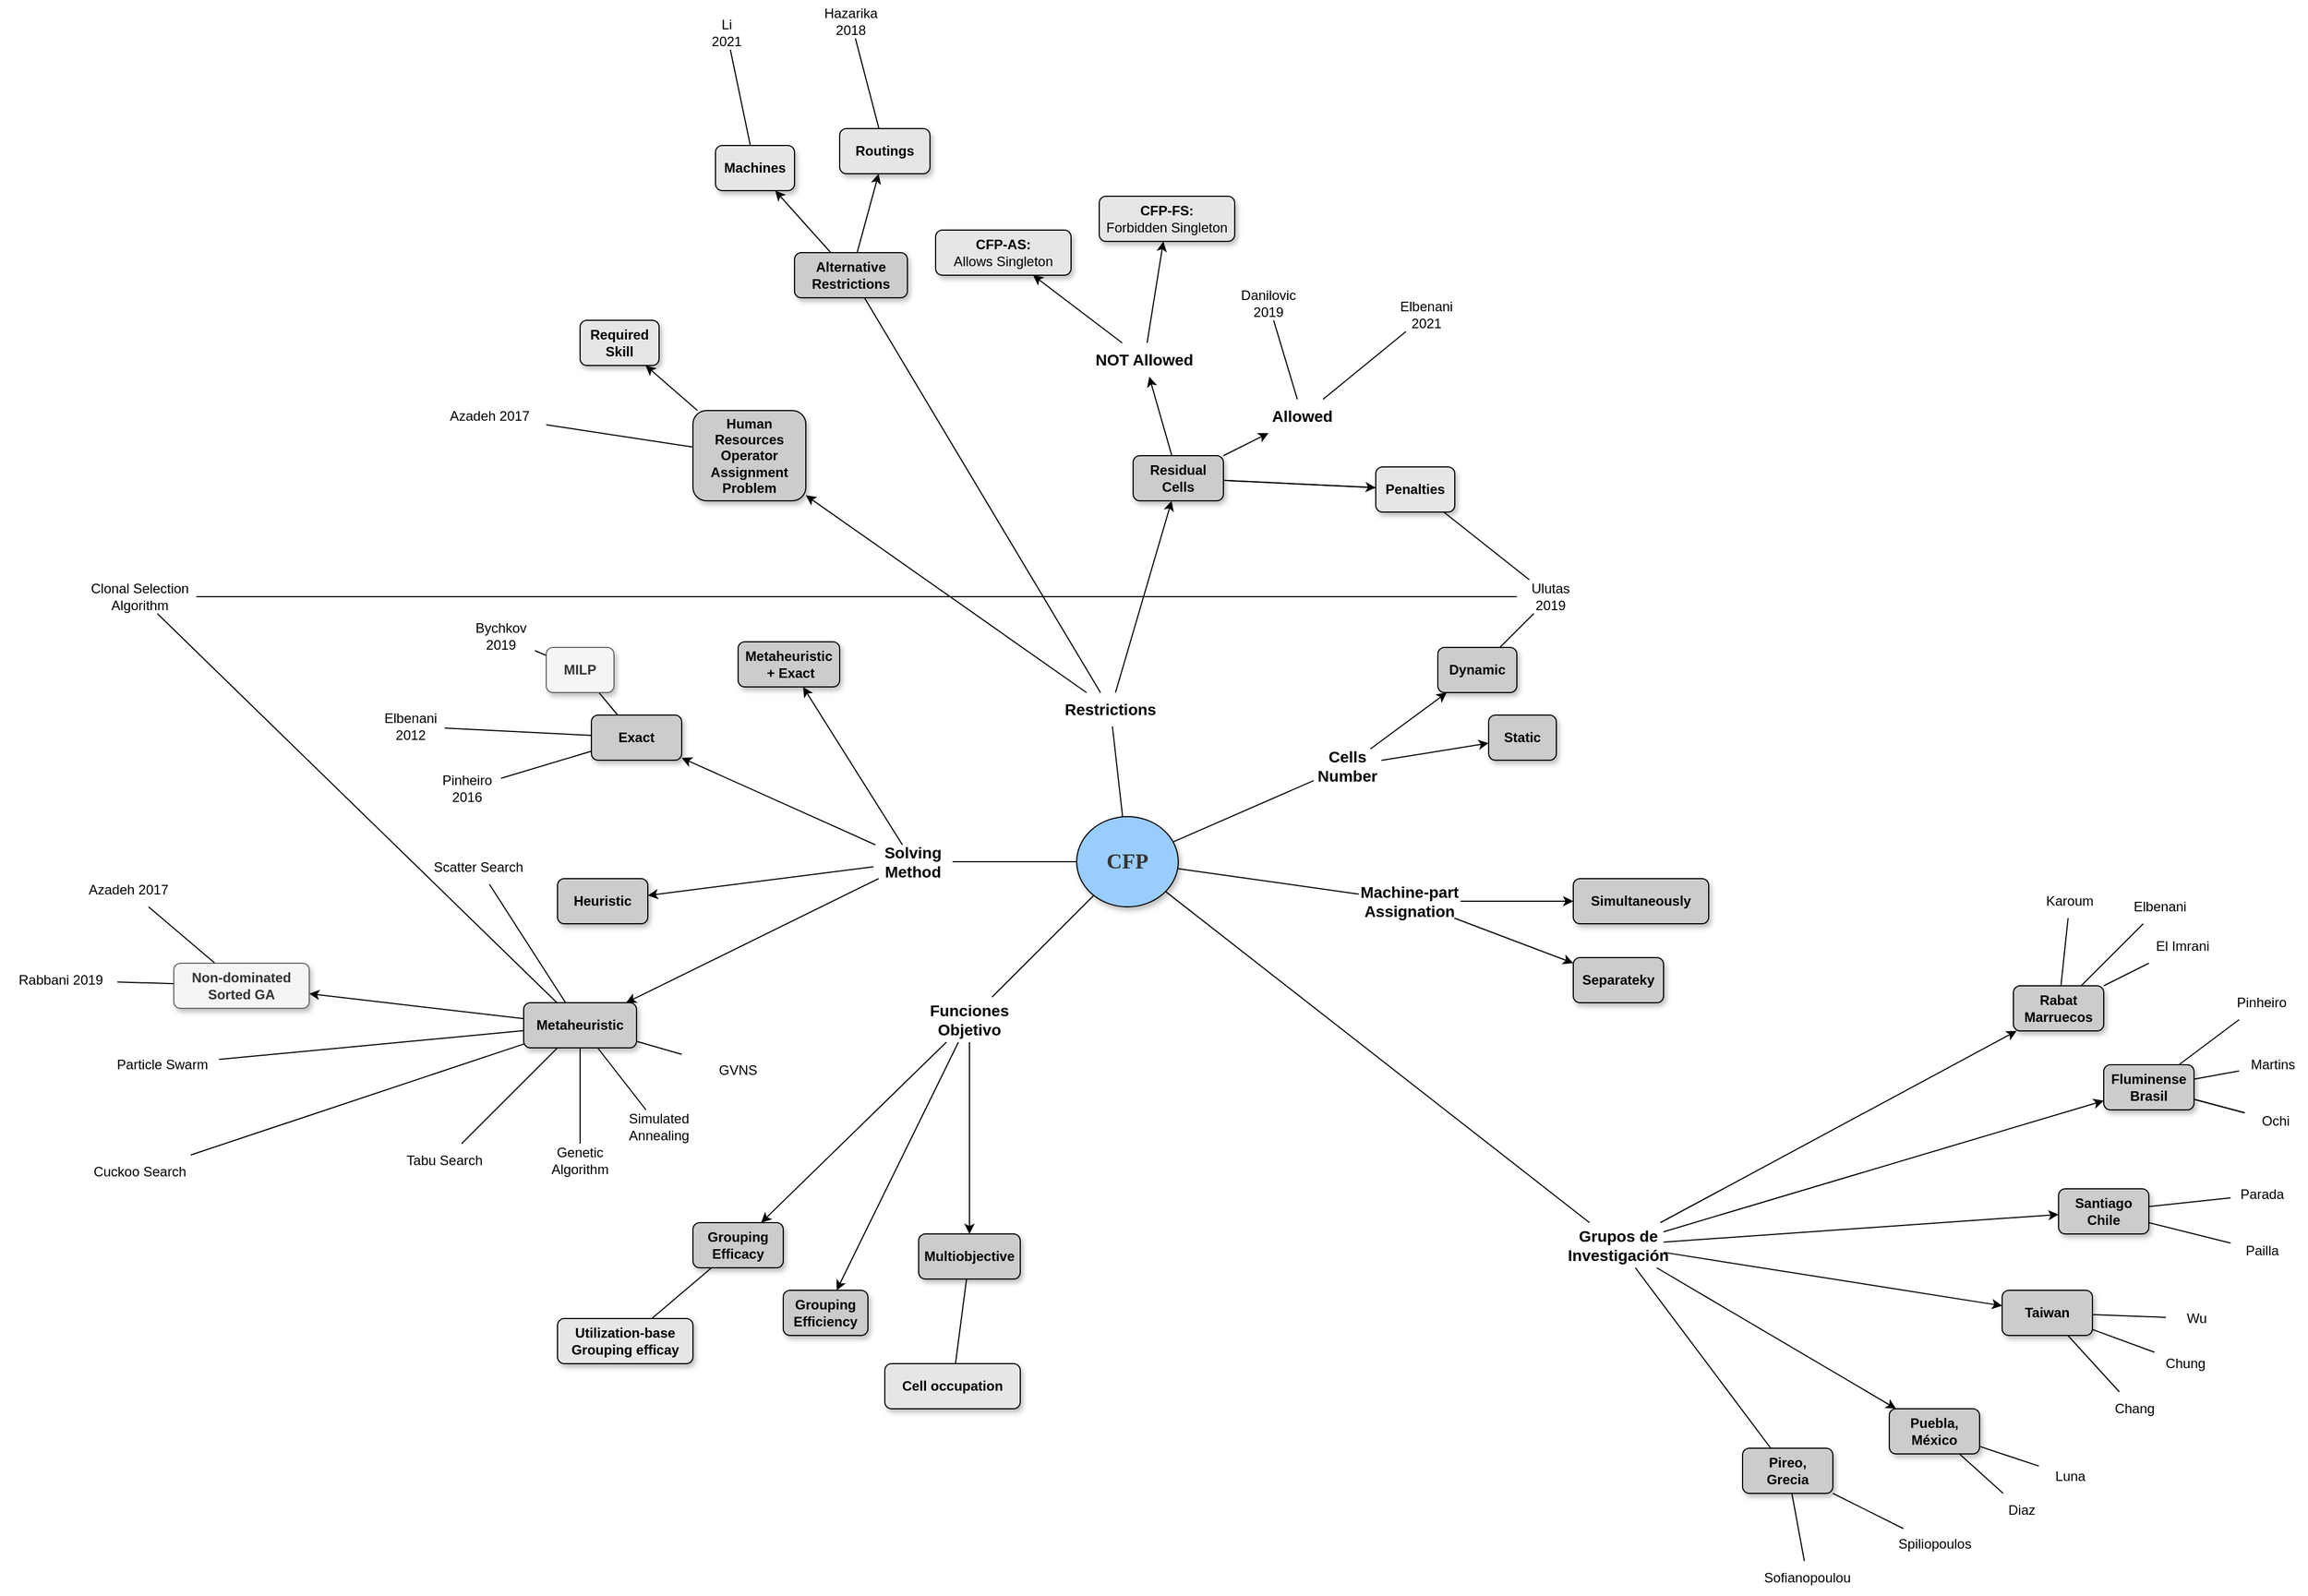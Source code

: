 <mxfile version="16.1.2" type="device"><diagram name="Page-1" id="42789a77-a242-8287-6e28-9cd8cfd52e62"><mxGraphModel dx="3549" dy="2772" grid="1" gridSize="10" guides="1" tooltips="1" connect="1" arrows="1" fold="1" page="1" pageScale="1" pageWidth="1100" pageHeight="850" background="none" math="0" shadow="0"><root><mxCell id="0"/><mxCell id="1" parent="0"/><mxCell id="3LKa2eDlDvPihm2wHYZS-9" value="" style="edgeStyle=none;rounded=0;orthogonalLoop=1;jettySize=auto;html=1;endArrow=none;endFill=0;" parent="1" source="1ea317790d2ca983-1" target="gINwcayY8dIbF-aVUFmy-1" edge="1"><mxGeometry relative="1" as="geometry"/></mxCell><mxCell id="aZgZfUyYxhd8V0Khpu27-10" value="" style="edgeStyle=none;rounded=0;orthogonalLoop=1;jettySize=auto;html=1;endArrow=none;endFill=0;" parent="1" source="1ea317790d2ca983-1" target="lyo2UEnFtoifw1udhUzV-72" edge="1"><mxGeometry relative="1" as="geometry"/></mxCell><mxCell id="aZgZfUyYxhd8V0Khpu27-11" value="" style="edgeStyle=none;rounded=0;orthogonalLoop=1;jettySize=auto;html=1;endArrow=none;endFill=0;" parent="1" source="1ea317790d2ca983-1" target="lyo2UEnFtoifw1udhUzV-53" edge="1"><mxGeometry relative="1" as="geometry"/></mxCell><mxCell id="aZgZfUyYxhd8V0Khpu27-12" value="" style="edgeStyle=none;rounded=0;orthogonalLoop=1;jettySize=auto;html=1;endArrow=none;endFill=0;" parent="1" source="1ea317790d2ca983-1" target="lyo2UEnFtoifw1udhUzV-1" edge="1"><mxGeometry relative="1" as="geometry"/></mxCell><mxCell id="aZgZfUyYxhd8V0Khpu27-32" value="" style="edgeStyle=none;rounded=0;orthogonalLoop=1;jettySize=auto;html=1;endArrow=none;endFill=0;" parent="1" source="1ea317790d2ca983-1" target="lyo2UEnFtoifw1udhUzV-87" edge="1"><mxGeometry relative="1" as="geometry"/></mxCell><mxCell id="aZgZfUyYxhd8V0Khpu27-33" value="" style="edgeStyle=none;rounded=0;orthogonalLoop=1;jettySize=auto;html=1;endArrow=none;endFill=0;" parent="1" source="1ea317790d2ca983-1" target="lyo2UEnFtoifw1udhUzV-35" edge="1"><mxGeometry relative="1" as="geometry"/></mxCell><mxCell id="1ea317790d2ca983-1" value="CFP" style="ellipse;whiteSpace=wrap;html=1;rounded=0;shadow=1;comic=0;labelBackgroundColor=none;strokeWidth=1;fontFamily=Verdana;fontSize=19;align=center;fontStyle=1;fillColor=#99CCFF;fontColor=#333333;strokeColor=#000000;" parent="1" vertex="1"><mxGeometry x="430" y="170" width="90" height="80" as="geometry"/></mxCell><mxCell id="3LKa2eDlDvPihm2wHYZS-10" value="" style="edgeStyle=none;rounded=0;orthogonalLoop=1;jettySize=auto;html=1;endArrow=none;endFill=0;" parent="1" source="lyo2UEnFtoifw1udhUzV-1" target="lyo2UEnFtoifw1udhUzV-18" edge="1"><mxGeometry relative="1" as="geometry"/></mxCell><mxCell id="3LKa2eDlDvPihm2wHYZS-21" value="" style="edgeStyle=none;rounded=0;orthogonalLoop=1;jettySize=auto;html=1;endArrow=classic;endFill=1;" parent="1" source="lyo2UEnFtoifw1udhUzV-1" target="3LKa2eDlDvPihm2wHYZS-20" edge="1"><mxGeometry relative="1" as="geometry"/></mxCell><mxCell id="aZgZfUyYxhd8V0Khpu27-38" value="" style="edgeStyle=none;rounded=0;orthogonalLoop=1;jettySize=auto;html=1;endArrow=classic;endFill=1;" parent="1" source="lyo2UEnFtoifw1udhUzV-1" target="lyo2UEnFtoifw1udhUzV-16" edge="1"><mxGeometry relative="1" as="geometry"/></mxCell><mxCell id="lyo2UEnFtoifw1udhUzV-1" value="Restrictions" style="text;html=1;strokeColor=none;fillColor=none;align=center;verticalAlign=middle;whiteSpace=wrap;rounded=0;shadow=1;fontSize=14;fontStyle=1" parent="1" vertex="1"><mxGeometry x="420" y="60" width="80" height="30" as="geometry"/></mxCell><mxCell id="lyo2UEnFtoifw1udhUzV-9" value="&lt;b&gt;CFP-FS:&lt;br&gt;&lt;/b&gt;Forbidden Singleton" style="rounded=1;whiteSpace=wrap;html=1;shadow=1;fontSize=12;strokeColor=#000000;strokeWidth=1;fillColor=#E6E6E6;gradientColor=none;" parent="1" vertex="1"><mxGeometry x="450" y="-380" width="120" height="40" as="geometry"/></mxCell><mxCell id="lyo2UEnFtoifw1udhUzV-11" value="&lt;b&gt;CFP-AS:&lt;br&gt;&lt;/b&gt;Allows Singleton" style="rounded=1;whiteSpace=wrap;html=1;shadow=1;fontSize=12;strokeColor=#000000;strokeWidth=1;fillColor=#E6E6E6;gradientColor=none;" parent="1" vertex="1"><mxGeometry x="305" y="-350" width="120" height="40" as="geometry"/></mxCell><mxCell id="aZgZfUyYxhd8V0Khpu27-39" value="" style="edgeStyle=none;rounded=0;orthogonalLoop=1;jettySize=auto;html=1;endArrow=classic;endFill=1;" parent="1" source="lyo2UEnFtoifw1udhUzV-16" target="lyo2UEnFtoifw1udhUzV-44" edge="1"><mxGeometry relative="1" as="geometry"/></mxCell><mxCell id="aZgZfUyYxhd8V0Khpu27-40" value="" style="edgeStyle=none;rounded=0;orthogonalLoop=1;jettySize=auto;html=1;endArrow=classic;endFill=1;" parent="1" source="lyo2UEnFtoifw1udhUzV-16" target="lyo2UEnFtoifw1udhUzV-47" edge="1"><mxGeometry relative="1" as="geometry"/></mxCell><mxCell id="aZgZfUyYxhd8V0Khpu27-43" value="" style="edgeStyle=none;rounded=0;orthogonalLoop=1;jettySize=auto;html=1;endArrow=classic;endFill=1;" parent="1" source="lyo2UEnFtoifw1udhUzV-16" target="lyo2UEnFtoifw1udhUzV-114" edge="1"><mxGeometry relative="1" as="geometry"/></mxCell><mxCell id="lyo2UEnFtoifw1udhUzV-16" value="&lt;b&gt;Residual Cells&lt;br&gt;&lt;/b&gt;" style="rounded=1;whiteSpace=wrap;html=1;shadow=1;fontSize=12;strokeColor=#000000;strokeWidth=1;fillColor=#CCCCCC;gradientColor=none;" parent="1" vertex="1"><mxGeometry x="480" y="-150" width="80" height="40" as="geometry"/></mxCell><mxCell id="3LKa2eDlDvPihm2wHYZS-18" value="" style="edgeStyle=none;rounded=0;orthogonalLoop=1;jettySize=auto;html=1;endArrow=classic;endFill=1;" parent="1" source="lyo2UEnFtoifw1udhUzV-18" target="lyo2UEnFtoifw1udhUzV-21" edge="1"><mxGeometry relative="1" as="geometry"/></mxCell><mxCell id="3LKa2eDlDvPihm2wHYZS-19" value="" style="edgeStyle=none;rounded=0;orthogonalLoop=1;jettySize=auto;html=1;endArrow=classic;endFill=1;" parent="1" source="lyo2UEnFtoifw1udhUzV-18" target="lyo2UEnFtoifw1udhUzV-22" edge="1"><mxGeometry relative="1" as="geometry"/></mxCell><mxCell id="lyo2UEnFtoifw1udhUzV-18" value="&lt;b&gt;Alternative&lt;br&gt;Restrictions&lt;br&gt;&lt;/b&gt;" style="rounded=1;whiteSpace=wrap;html=1;shadow=1;fontSize=12;strokeColor=#000000;strokeWidth=1;fillColor=#CCCCCC;gradientColor=none;" parent="1" vertex="1"><mxGeometry x="180" y="-330" width="100" height="40" as="geometry"/></mxCell><mxCell id="3LKa2eDlDvPihm2wHYZS-11" value="" style="edgeStyle=none;rounded=0;orthogonalLoop=1;jettySize=auto;html=1;endArrow=none;endFill=0;" parent="1" source="lyo2UEnFtoifw1udhUzV-21" target="lyo2UEnFtoifw1udhUzV-24" edge="1"><mxGeometry relative="1" as="geometry"/></mxCell><mxCell id="lyo2UEnFtoifw1udhUzV-21" value="&lt;b&gt;Routings&lt;br&gt;&lt;/b&gt;" style="rounded=1;whiteSpace=wrap;html=1;shadow=1;fontSize=12;strokeColor=#000000;strokeWidth=1;fillColor=#E6E6E6;gradientColor=none;" parent="1" vertex="1"><mxGeometry x="220" y="-440" width="80" height="40" as="geometry"/></mxCell><mxCell id="3LKa2eDlDvPihm2wHYZS-14" value="" style="edgeStyle=none;rounded=0;orthogonalLoop=1;jettySize=auto;html=1;endArrow=none;endFill=0;" parent="1" source="lyo2UEnFtoifw1udhUzV-22" target="lyo2UEnFtoifw1udhUzV-23" edge="1"><mxGeometry relative="1" as="geometry"/></mxCell><mxCell id="lyo2UEnFtoifw1udhUzV-22" value="&lt;b&gt;Machines&lt;br&gt;&lt;/b&gt;" style="rounded=1;whiteSpace=wrap;html=1;shadow=1;fontSize=12;strokeColor=#000000;strokeWidth=1;fillColor=#E6E6E6;gradientColor=none;" parent="1" vertex="1"><mxGeometry x="110" y="-425" width="70" height="40" as="geometry"/></mxCell><mxCell id="lyo2UEnFtoifw1udhUzV-23" value="Li&lt;br&gt;2021" style="text;html=1;strokeColor=none;fillColor=none;align=center;verticalAlign=middle;whiteSpace=wrap;rounded=0;shadow=1;fontSize=12;" parent="1" vertex="1"><mxGeometry x="90" y="-540" width="60" height="30" as="geometry"/></mxCell><mxCell id="lyo2UEnFtoifw1udhUzV-24" value="Hazarika 2018" style="text;html=1;strokeColor=none;fillColor=none;align=center;verticalAlign=middle;whiteSpace=wrap;rounded=0;shadow=1;fontSize=12;" parent="1" vertex="1"><mxGeometry x="200" y="-550" width="60" height="30" as="geometry"/></mxCell><mxCell id="lyo2UEnFtoifw1udhUzV-31" value="Danilovic 2019" style="text;html=1;strokeColor=none;fillColor=none;align=center;verticalAlign=middle;whiteSpace=wrap;rounded=0;shadow=1;fontSize=12;" parent="1" vertex="1"><mxGeometry x="570" y="-300" width="60" height="30" as="geometry"/></mxCell><mxCell id="lyo2UEnFtoifw1udhUzV-33" value="Elbenani 2021" style="text;html=1;strokeColor=none;fillColor=none;align=center;verticalAlign=middle;whiteSpace=wrap;rounded=0;shadow=1;fontSize=12;" parent="1" vertex="1"><mxGeometry x="710" y="-290" width="60" height="30" as="geometry"/></mxCell><mxCell id="gINwcayY8dIbF-aVUFmy-26" value="" style="edgeStyle=none;rounded=0;orthogonalLoop=1;jettySize=auto;html=1;endArrow=classic;endFill=1;" parent="1" source="lyo2UEnFtoifw1udhUzV-35" target="lyo2UEnFtoifw1udhUzV-37" edge="1"><mxGeometry relative="1" as="geometry"/></mxCell><mxCell id="gINwcayY8dIbF-aVUFmy-27" value="" style="edgeStyle=none;rounded=0;orthogonalLoop=1;jettySize=auto;html=1;endArrow=classic;endFill=1;" parent="1" source="lyo2UEnFtoifw1udhUzV-35" target="lyo2UEnFtoifw1udhUzV-36" edge="1"><mxGeometry relative="1" as="geometry"/></mxCell><mxCell id="lyo2UEnFtoifw1udhUzV-35" value="Cells Number" style="text;html=1;strokeColor=none;fillColor=none;align=center;verticalAlign=middle;whiteSpace=wrap;rounded=0;shadow=1;fontSize=14;fontStyle=1" parent="1" vertex="1"><mxGeometry x="640" y="110" width="60" height="30" as="geometry"/></mxCell><mxCell id="lyo2UEnFtoifw1udhUzV-36" value="&lt;b&gt;Static&lt;br&gt;&lt;/b&gt;" style="rounded=1;whiteSpace=wrap;html=1;shadow=1;fontSize=12;strokeColor=#000000;strokeWidth=1;fillColor=#CCCCCC;gradientColor=none;" parent="1" vertex="1"><mxGeometry x="795" y="80" width="60" height="40" as="geometry"/></mxCell><mxCell id="aZgZfUyYxhd8V0Khpu27-25" value="" style="edgeStyle=none;rounded=0;orthogonalLoop=1;jettySize=auto;html=1;endArrow=none;endFill=0;" parent="1" source="lyo2UEnFtoifw1udhUzV-37" target="lyo2UEnFtoifw1udhUzV-42" edge="1"><mxGeometry relative="1" as="geometry"/></mxCell><mxCell id="lyo2UEnFtoifw1udhUzV-37" value="&lt;b&gt;Dynamic&lt;br&gt;&lt;/b&gt;" style="rounded=1;whiteSpace=wrap;html=1;shadow=1;fontSize=12;strokeColor=#000000;strokeWidth=1;fillColor=#CCCCCC;gradientColor=none;" parent="1" vertex="1"><mxGeometry x="750" y="20" width="70" height="40" as="geometry"/></mxCell><mxCell id="lyo2UEnFtoifw1udhUzV-42" value="Ulutas&lt;br&gt;2019" style="text;html=1;strokeColor=none;fillColor=none;align=center;verticalAlign=middle;whiteSpace=wrap;rounded=0;shadow=1;fontSize=12;" parent="1" vertex="1"><mxGeometry x="820" y="-40" width="60" height="30" as="geometry"/></mxCell><mxCell id="aZgZfUyYxhd8V0Khpu27-15" value="" style="edgeStyle=none;rounded=0;orthogonalLoop=1;jettySize=auto;html=1;endArrow=classic;endFill=1;" parent="1" source="lyo2UEnFtoifw1udhUzV-44" target="lyo2UEnFtoifw1udhUzV-11" edge="1"><mxGeometry relative="1" as="geometry"/></mxCell><mxCell id="aZgZfUyYxhd8V0Khpu27-34" value="" style="edgeStyle=none;rounded=0;orthogonalLoop=1;jettySize=auto;html=1;endArrow=classic;endFill=1;" parent="1" source="lyo2UEnFtoifw1udhUzV-44" target="lyo2UEnFtoifw1udhUzV-9" edge="1"><mxGeometry relative="1" as="geometry"/></mxCell><mxCell id="lyo2UEnFtoifw1udhUzV-44" value="NOT Allowed" style="text;html=1;strokeColor=none;fillColor=none;align=center;verticalAlign=middle;whiteSpace=wrap;rounded=0;shadow=1;fontSize=14;fontStyle=1" parent="1" vertex="1"><mxGeometry x="440" y="-250" width="100" height="30" as="geometry"/></mxCell><mxCell id="aZgZfUyYxhd8V0Khpu27-13" value="" style="edgeStyle=none;rounded=0;orthogonalLoop=1;jettySize=auto;html=1;endArrow=none;endFill=0;" parent="1" source="lyo2UEnFtoifw1udhUzV-47" target="lyo2UEnFtoifw1udhUzV-31" edge="1"><mxGeometry relative="1" as="geometry"/></mxCell><mxCell id="aZgZfUyYxhd8V0Khpu27-14" value="" style="edgeStyle=none;rounded=0;orthogonalLoop=1;jettySize=auto;html=1;endArrow=none;endFill=0;" parent="1" source="lyo2UEnFtoifw1udhUzV-47" target="lyo2UEnFtoifw1udhUzV-33" edge="1"><mxGeometry relative="1" as="geometry"/></mxCell><mxCell id="lyo2UEnFtoifw1udhUzV-47" value="Allowed" style="text;html=1;strokeColor=none;fillColor=none;align=center;verticalAlign=middle;whiteSpace=wrap;rounded=0;shadow=1;fontSize=14;fontStyle=1" parent="1" vertex="1"><mxGeometry x="580" y="-200" width="100" height="30" as="geometry"/></mxCell><mxCell id="lyo2UEnFtoifw1udhUzV-51" style="edgeStyle=none;rounded=0;orthogonalLoop=1;jettySize=auto;html=1;exitX=0.5;exitY=0;exitDx=0;exitDy=0;fontSize=12;endArrow=classic;endFill=1;" parent="1" source="lyo2UEnFtoifw1udhUzV-47" target="lyo2UEnFtoifw1udhUzV-47" edge="1"><mxGeometry relative="1" as="geometry"/></mxCell><mxCell id="lyo2UEnFtoifw1udhUzV-52" style="edgeStyle=none;rounded=0;orthogonalLoop=1;jettySize=auto;html=1;exitX=0.5;exitY=1;exitDx=0;exitDy=0;fontSize=12;endArrow=classic;endFill=1;" parent="1" source="lyo2UEnFtoifw1udhUzV-47" target="lyo2UEnFtoifw1udhUzV-47" edge="1"><mxGeometry relative="1" as="geometry"/></mxCell><mxCell id="aZgZfUyYxhd8V0Khpu27-3" value="" style="rounded=0;orthogonalLoop=1;jettySize=auto;html=1;" parent="1" source="lyo2UEnFtoifw1udhUzV-53" target="lyo2UEnFtoifw1udhUzV-58" edge="1"><mxGeometry relative="1" as="geometry"/></mxCell><mxCell id="aZgZfUyYxhd8V0Khpu27-4" value="" style="edgeStyle=none;rounded=0;orthogonalLoop=1;jettySize=auto;html=1;" parent="1" source="lyo2UEnFtoifw1udhUzV-53" target="lyo2UEnFtoifw1udhUzV-57" edge="1"><mxGeometry relative="1" as="geometry"/></mxCell><mxCell id="aZgZfUyYxhd8V0Khpu27-5" value="" style="edgeStyle=none;rounded=0;orthogonalLoop=1;jettySize=auto;html=1;" parent="1" source="lyo2UEnFtoifw1udhUzV-53" target="lyo2UEnFtoifw1udhUzV-56" edge="1"><mxGeometry relative="1" as="geometry"/></mxCell><mxCell id="aZgZfUyYxhd8V0Khpu27-6" value="" style="edgeStyle=none;rounded=0;orthogonalLoop=1;jettySize=auto;html=1;" parent="1" source="lyo2UEnFtoifw1udhUzV-53" target="lyo2UEnFtoifw1udhUzV-55" edge="1"><mxGeometry relative="1" as="geometry"/></mxCell><mxCell id="lyo2UEnFtoifw1udhUzV-53" value="Solving&lt;br&gt;Method" style="text;html=1;strokeColor=none;fillColor=none;align=center;verticalAlign=middle;whiteSpace=wrap;rounded=0;shadow=1;fontSize=14;fontStyle=1" parent="1" vertex="1"><mxGeometry x="250" y="195" width="70" height="30" as="geometry"/></mxCell><mxCell id="lyo2UEnFtoifw1udhUzV-55" value="&lt;b&gt;Metaheuristic&lt;br&gt;&amp;nbsp;+ Exact&lt;br&gt;&lt;/b&gt;" style="rounded=1;whiteSpace=wrap;html=1;shadow=1;fontSize=12;strokeColor=#000000;strokeWidth=1;fillColor=#CCCCCC;gradientColor=none;" parent="1" vertex="1"><mxGeometry x="130" y="15" width="90" height="40" as="geometry"/></mxCell><mxCell id="lyo2UEnFtoifw1udhUzV-111" value="" style="edgeStyle=none;rounded=0;orthogonalLoop=1;jettySize=auto;html=1;fontSize=12;fontColor=#B3B3B3;endArrow=none;endFill=0;" parent="1" source="lyo2UEnFtoifw1udhUzV-56" target="lyo2UEnFtoifw1udhUzV-110" edge="1"><mxGeometry relative="1" as="geometry"/></mxCell><mxCell id="S11_QKrKVj6vFnzH30SO-3" value="" style="rounded=0;orthogonalLoop=1;jettySize=auto;html=1;endArrow=none;endFill=0;" parent="1" source="lyo2UEnFtoifw1udhUzV-56" target="S11_QKrKVj6vFnzH30SO-2" edge="1"><mxGeometry relative="1" as="geometry"/></mxCell><mxCell id="S11_QKrKVj6vFnzH30SO-5" value="" style="edgeStyle=none;rounded=0;orthogonalLoop=1;jettySize=auto;html=1;endArrow=none;endFill=0;" parent="1" source="lyo2UEnFtoifw1udhUzV-56" target="S11_QKrKVj6vFnzH30SO-4" edge="1"><mxGeometry relative="1" as="geometry"/></mxCell><mxCell id="lyo2UEnFtoifw1udhUzV-56" value="&lt;b&gt;Exact&lt;br&gt;&lt;/b&gt;" style="rounded=1;whiteSpace=wrap;html=1;shadow=1;fontSize=12;strokeColor=#000000;strokeWidth=1;fillColor=#CCCCCC;gradientColor=none;" parent="1" vertex="1"><mxGeometry y="80" width="80" height="40" as="geometry"/></mxCell><mxCell id="lyo2UEnFtoifw1udhUzV-57" value="&lt;b&gt;Heuristic&lt;br&gt;&lt;/b&gt;" style="rounded=1;whiteSpace=wrap;html=1;shadow=1;fontSize=12;strokeColor=#000000;strokeWidth=1;fillColor=#CCCCCC;gradientColor=none;" parent="1" vertex="1"><mxGeometry x="-30" y="225" width="80" height="40" as="geometry"/></mxCell><mxCell id="3LKa2eDlDvPihm2wHYZS-2" value="" style="rounded=0;orthogonalLoop=1;jettySize=auto;html=1;" parent="1" source="lyo2UEnFtoifw1udhUzV-58" target="3LKa2eDlDvPihm2wHYZS-1" edge="1"><mxGeometry relative="1" as="geometry"/></mxCell><mxCell id="aZgZfUyYxhd8V0Khpu27-9" value="" style="edgeStyle=none;rounded=0;orthogonalLoop=1;jettySize=auto;html=1;endArrow=none;endFill=0;" parent="1" source="lyo2UEnFtoifw1udhUzV-58" target="lyo2UEnFtoifw1udhUzV-104" edge="1"><mxGeometry relative="1" as="geometry"/></mxCell><mxCell id="aZgZfUyYxhd8V0Khpu27-16" value="" style="edgeStyle=none;rounded=0;orthogonalLoop=1;jettySize=auto;html=1;endArrow=none;endFill=0;" parent="1" source="lyo2UEnFtoifw1udhUzV-58" target="lyo2UEnFtoifw1udhUzV-103" edge="1"><mxGeometry relative="1" as="geometry"/></mxCell><mxCell id="aZgZfUyYxhd8V0Khpu27-17" value="" style="edgeStyle=none;rounded=0;orthogonalLoop=1;jettySize=auto;html=1;endArrow=none;endFill=0;" parent="1" source="lyo2UEnFtoifw1udhUzV-58" target="lyo2UEnFtoifw1udhUzV-102" edge="1"><mxGeometry relative="1" as="geometry"/></mxCell><mxCell id="aZgZfUyYxhd8V0Khpu27-19" value="" style="edgeStyle=none;rounded=0;orthogonalLoop=1;jettySize=auto;html=1;endArrow=none;endFill=0;" parent="1" source="lyo2UEnFtoifw1udhUzV-58" target="lyo2UEnFtoifw1udhUzV-70" edge="1"><mxGeometry relative="1" as="geometry"/></mxCell><mxCell id="aZgZfUyYxhd8V0Khpu27-20" value="" style="edgeStyle=none;rounded=0;orthogonalLoop=1;jettySize=auto;html=1;endArrow=none;endFill=0;" parent="1" source="lyo2UEnFtoifw1udhUzV-58" target="lyo2UEnFtoifw1udhUzV-96" edge="1"><mxGeometry relative="1" as="geometry"/></mxCell><mxCell id="aZgZfUyYxhd8V0Khpu27-22" value="" style="edgeStyle=none;rounded=0;orthogonalLoop=1;jettySize=auto;html=1;endArrow=none;endFill=0;" parent="1" source="lyo2UEnFtoifw1udhUzV-58" target="lyo2UEnFtoifw1udhUzV-101" edge="1"><mxGeometry relative="1" as="geometry"/></mxCell><mxCell id="aZgZfUyYxhd8V0Khpu27-36" value="" style="edgeStyle=none;rounded=0;orthogonalLoop=1;jettySize=auto;html=1;endArrow=none;endFill=0;" parent="1" source="lyo2UEnFtoifw1udhUzV-58" target="lyo2UEnFtoifw1udhUzV-69" edge="1"><mxGeometry relative="1" as="geometry"/></mxCell><mxCell id="5FNHid3fWHpApBJ-Ei8u-17" value="" style="edgeStyle=none;rounded=0;orthogonalLoop=1;jettySize=auto;html=1;endArrow=none;endFill=0;" edge="1" parent="1" source="lyo2UEnFtoifw1udhUzV-58" target="5FNHid3fWHpApBJ-Ei8u-16"><mxGeometry relative="1" as="geometry"/></mxCell><mxCell id="lyo2UEnFtoifw1udhUzV-58" value="&lt;b&gt;Metaheuristic&lt;br&gt;&lt;/b&gt;" style="rounded=1;whiteSpace=wrap;html=1;shadow=1;fontSize=12;strokeColor=#000000;strokeWidth=1;fillColor=#CCCCCC;gradientColor=none;" parent="1" vertex="1"><mxGeometry x="-60" y="335" width="100" height="40" as="geometry"/></mxCell><mxCell id="aZgZfUyYxhd8V0Khpu27-30" value="" style="edgeStyle=none;rounded=0;orthogonalLoop=1;jettySize=auto;html=1;endArrow=none;endFill=0;" parent="1" source="lyo2UEnFtoifw1udhUzV-69" target="lyo2UEnFtoifw1udhUzV-42" edge="1"><mxGeometry relative="1" as="geometry"/></mxCell><mxCell id="lyo2UEnFtoifw1udhUzV-69" value="Clonal Selection Algorithm" style="text;html=1;strokeColor=none;fillColor=none;align=center;verticalAlign=middle;whiteSpace=wrap;rounded=0;shadow=1;fontSize=12;" parent="1" vertex="1"><mxGeometry x="-450" y="-40" width="100" height="30" as="geometry"/></mxCell><mxCell id="lyo2UEnFtoifw1udhUzV-70" value="Cuckoo Search" style="text;html=1;strokeColor=none;fillColor=none;align=center;verticalAlign=middle;whiteSpace=wrap;rounded=0;shadow=1;fontSize=12;" parent="1" vertex="1"><mxGeometry x="-450" y="470" width="100" height="30" as="geometry"/></mxCell><mxCell id="gINwcayY8dIbF-aVUFmy-29" value="" style="edgeStyle=none;rounded=0;orthogonalLoop=1;jettySize=auto;html=1;endArrow=classic;endFill=1;" parent="1" source="lyo2UEnFtoifw1udhUzV-72" target="lyo2UEnFtoifw1udhUzV-75" edge="1"><mxGeometry relative="1" as="geometry"/></mxCell><mxCell id="gINwcayY8dIbF-aVUFmy-30" value="" style="edgeStyle=none;rounded=0;orthogonalLoop=1;jettySize=auto;html=1;endArrow=classic;endFill=1;" parent="1" source="lyo2UEnFtoifw1udhUzV-72" target="lyo2UEnFtoifw1udhUzV-77" edge="1"><mxGeometry relative="1" as="geometry"/></mxCell><mxCell id="gINwcayY8dIbF-aVUFmy-31" value="" style="edgeStyle=none;rounded=0;orthogonalLoop=1;jettySize=auto;html=1;endArrow=classic;endFill=1;" parent="1" source="lyo2UEnFtoifw1udhUzV-72" target="lyo2UEnFtoifw1udhUzV-78" edge="1"><mxGeometry relative="1" as="geometry"/></mxCell><mxCell id="lyo2UEnFtoifw1udhUzV-72" value="Funciones&lt;br&gt;Objetivo" style="text;html=1;strokeColor=none;fillColor=none;align=center;verticalAlign=middle;whiteSpace=wrap;rounded=0;shadow=1;fontSize=14;fontStyle=1" parent="1" vertex="1"><mxGeometry x="300" y="330" width="70" height="40" as="geometry"/></mxCell><mxCell id="gINwcayY8dIbF-aVUFmy-21" value="" style="edgeStyle=none;rounded=0;orthogonalLoop=1;jettySize=auto;html=1;endArrow=none;endFill=0;" parent="1" source="lyo2UEnFtoifw1udhUzV-75" target="lyo2UEnFtoifw1udhUzV-86" edge="1"><mxGeometry relative="1" as="geometry"/></mxCell><mxCell id="lyo2UEnFtoifw1udhUzV-75" value="&lt;b&gt;Multiobjective&lt;br&gt;&lt;/b&gt;" style="rounded=1;whiteSpace=wrap;html=1;shadow=1;fontSize=12;strokeColor=#000000;strokeWidth=1;fillColor=#CCCCCC;gradientColor=none;" parent="1" vertex="1"><mxGeometry x="290" y="540" width="90" height="40" as="geometry"/></mxCell><mxCell id="lyo2UEnFtoifw1udhUzV-76" value="&lt;b&gt;Utilization-base&lt;br&gt;Grouping efficay&lt;br&gt;&lt;/b&gt;" style="rounded=1;whiteSpace=wrap;html=1;shadow=1;fontSize=12;strokeColor=#000000;strokeWidth=1;fillColor=#E6E6E6;gradientColor=none;" parent="1" vertex="1"><mxGeometry x="-30" y="615" width="120" height="40" as="geometry"/></mxCell><mxCell id="lyo2UEnFtoifw1udhUzV-77" value="&lt;b&gt;Grouping&lt;br&gt;Efficiency&lt;br&gt;&lt;/b&gt;" style="rounded=1;whiteSpace=wrap;html=1;shadow=1;fontSize=12;strokeColor=#000000;strokeWidth=1;fillColor=#CCCCCC;gradientColor=none;" parent="1" vertex="1"><mxGeometry x="170" y="590" width="75" height="40" as="geometry"/></mxCell><mxCell id="gINwcayY8dIbF-aVUFmy-22" value="" style="edgeStyle=none;rounded=0;orthogonalLoop=1;jettySize=auto;html=1;endArrow=none;endFill=0;" parent="1" source="lyo2UEnFtoifw1udhUzV-78" target="lyo2UEnFtoifw1udhUzV-76" edge="1"><mxGeometry relative="1" as="geometry"/></mxCell><mxCell id="lyo2UEnFtoifw1udhUzV-78" value="&lt;b&gt;Grouping&lt;br&gt;Efficacy&lt;br&gt;&lt;/b&gt;" style="rounded=1;whiteSpace=wrap;html=1;shadow=1;fontSize=12;strokeColor=#000000;strokeWidth=1;fillColor=#CCCCCC;gradientColor=none;" parent="1" vertex="1"><mxGeometry x="90" y="530" width="80" height="40" as="geometry"/></mxCell><mxCell id="lyo2UEnFtoifw1udhUzV-79" style="edgeStyle=none;rounded=0;orthogonalLoop=1;jettySize=auto;html=1;exitX=0.5;exitY=1;exitDx=0;exitDy=0;entryX=0.25;entryY=1;entryDx=0;entryDy=0;fontSize=12;fontColor=#B3B3B3;endArrow=none;endFill=0;" parent="1" source="lyo2UEnFtoifw1udhUzV-77" target="lyo2UEnFtoifw1udhUzV-77" edge="1"><mxGeometry relative="1" as="geometry"/></mxCell><mxCell id="lyo2UEnFtoifw1udhUzV-80" style="edgeStyle=none;rounded=0;orthogonalLoop=1;jettySize=auto;html=1;exitX=0.5;exitY=1;exitDx=0;exitDy=0;fontSize=12;fontColor=#B3B3B3;endArrow=none;endFill=0;" parent="1" source="lyo2UEnFtoifw1udhUzV-78" target="lyo2UEnFtoifw1udhUzV-78" edge="1"><mxGeometry relative="1" as="geometry"/></mxCell><mxCell id="lyo2UEnFtoifw1udhUzV-86" value="&lt;b&gt;Cell occupation&lt;br&gt;&lt;/b&gt;" style="rounded=1;whiteSpace=wrap;html=1;shadow=1;fontSize=12;strokeColor=#000000;strokeWidth=1;fillColor=#E6E6E6;gradientColor=none;" parent="1" vertex="1"><mxGeometry x="260" y="655" width="120" height="40" as="geometry"/></mxCell><mxCell id="gINwcayY8dIbF-aVUFmy-23" value="" style="edgeStyle=none;rounded=0;orthogonalLoop=1;jettySize=auto;html=1;endArrow=classic;endFill=1;" parent="1" source="lyo2UEnFtoifw1udhUzV-87" target="lyo2UEnFtoifw1udhUzV-89" edge="1"><mxGeometry relative="1" as="geometry"/></mxCell><mxCell id="gINwcayY8dIbF-aVUFmy-24" value="" style="edgeStyle=none;rounded=0;orthogonalLoop=1;jettySize=auto;html=1;endArrow=classic;endFill=1;" parent="1" source="lyo2UEnFtoifw1udhUzV-87" target="lyo2UEnFtoifw1udhUzV-90" edge="1"><mxGeometry relative="1" as="geometry"/></mxCell><mxCell id="lyo2UEnFtoifw1udhUzV-87" value="Machine-part&lt;br&gt;Assignation" style="text;html=1;strokeColor=none;fillColor=none;align=center;verticalAlign=middle;whiteSpace=wrap;rounded=0;shadow=1;fontSize=14;fontStyle=1" parent="1" vertex="1"><mxGeometry x="680" y="230" width="90" height="30" as="geometry"/></mxCell><mxCell id="lyo2UEnFtoifw1udhUzV-89" value="&lt;b&gt;Simultaneously&lt;br&gt;&lt;/b&gt;" style="rounded=1;whiteSpace=wrap;html=1;shadow=1;fontSize=12;strokeColor=#000000;strokeWidth=1;fillColor=#CCCCCC;gradientColor=none;" parent="1" vertex="1"><mxGeometry x="870" y="225" width="120" height="40" as="geometry"/></mxCell><mxCell id="lyo2UEnFtoifw1udhUzV-90" value="&lt;b&gt;Separateky&lt;br&gt;&lt;/b&gt;" style="rounded=1;whiteSpace=wrap;html=1;shadow=1;fontSize=12;strokeColor=#000000;strokeWidth=1;fillColor=#CCCCCC;gradientColor=none;" parent="1" vertex="1"><mxGeometry x="870" y="295" width="80" height="40" as="geometry"/></mxCell><mxCell id="lyo2UEnFtoifw1udhUzV-96" value="Particle Swarm" style="text;html=1;strokeColor=none;fillColor=none;align=center;verticalAlign=middle;whiteSpace=wrap;rounded=0;shadow=1;fontSize=12;" parent="1" vertex="1"><mxGeometry x="-430" y="375" width="100" height="30" as="geometry"/></mxCell><mxCell id="lyo2UEnFtoifw1udhUzV-101" value="Tabu Search" style="text;html=1;strokeColor=none;fillColor=none;align=center;verticalAlign=middle;whiteSpace=wrap;rounded=0;shadow=1;fontSize=12;" parent="1" vertex="1"><mxGeometry x="-180" y="460" width="100" height="30" as="geometry"/></mxCell><mxCell id="lyo2UEnFtoifw1udhUzV-102" value="Simulated&lt;br&gt;Annealing" style="text;html=1;strokeColor=none;fillColor=none;align=center;verticalAlign=middle;whiteSpace=wrap;rounded=0;shadow=1;fontSize=12;" parent="1" vertex="1"><mxGeometry x="10" y="430" width="100" height="30" as="geometry"/></mxCell><mxCell id="lyo2UEnFtoifw1udhUzV-103" value="Genetic&lt;br&gt;Algorithm" style="text;html=1;strokeColor=none;fillColor=none;align=center;verticalAlign=middle;whiteSpace=wrap;rounded=0;shadow=1;fontSize=12;" parent="1" vertex="1"><mxGeometry x="-60" y="460" width="100" height="30" as="geometry"/></mxCell><mxCell id="lyo2UEnFtoifw1udhUzV-104" value="Scatter Search" style="text;html=1;strokeColor=none;fillColor=none;align=center;verticalAlign=middle;whiteSpace=wrap;rounded=0;shadow=1;fontSize=12;" parent="1" vertex="1"><mxGeometry x="-150" y="200" width="100" height="30" as="geometry"/></mxCell><mxCell id="aZgZfUyYxhd8V0Khpu27-31" value="" style="edgeStyle=none;rounded=0;orthogonalLoop=1;jettySize=auto;html=1;endArrow=none;endFill=0;" parent="1" source="lyo2UEnFtoifw1udhUzV-110" target="lyo2UEnFtoifw1udhUzV-112" edge="1"><mxGeometry relative="1" as="geometry"/></mxCell><mxCell id="lyo2UEnFtoifw1udhUzV-110" value="&lt;b&gt;MILP&lt;br&gt;&lt;/b&gt;" style="rounded=1;whiteSpace=wrap;html=1;shadow=1;fontSize=12;strokeColor=#666666;strokeWidth=1;fillColor=#f5f5f5;fontColor=#333333;" parent="1" vertex="1"><mxGeometry x="-40" y="20" width="60" height="40" as="geometry"/></mxCell><mxCell id="lyo2UEnFtoifw1udhUzV-112" value="Bychkov&lt;br&gt;2019" style="text;html=1;strokeColor=none;fillColor=none;align=center;verticalAlign=middle;whiteSpace=wrap;rounded=0;shadow=1;fontSize=12;" parent="1" vertex="1"><mxGeometry x="-110" y="-5" width="60" height="30" as="geometry"/></mxCell><mxCell id="aZgZfUyYxhd8V0Khpu27-26" value="" style="edgeStyle=none;rounded=0;orthogonalLoop=1;jettySize=auto;html=1;endArrow=none;endFill=0;" parent="1" source="lyo2UEnFtoifw1udhUzV-114" target="lyo2UEnFtoifw1udhUzV-42" edge="1"><mxGeometry relative="1" as="geometry"/></mxCell><mxCell id="aZgZfUyYxhd8V0Khpu27-44" value="" style="edgeStyle=none;rounded=0;orthogonalLoop=1;jettySize=auto;html=1;endArrow=none;endFill=0;" parent="1" source="lyo2UEnFtoifw1udhUzV-114" target="lyo2UEnFtoifw1udhUzV-16" edge="1"><mxGeometry relative="1" as="geometry"/></mxCell><mxCell id="lyo2UEnFtoifw1udhUzV-114" value="&lt;b&gt;Penalties&lt;/b&gt;" style="rounded=1;whiteSpace=wrap;html=1;shadow=1;fontSize=12;strokeColor=#000000;strokeWidth=1;fillColor=#E6E6E6;gradientColor=none;" parent="1" vertex="1"><mxGeometry x="695" y="-140" width="70" height="40" as="geometry"/></mxCell><mxCell id="gINwcayY8dIbF-aVUFmy-5" value="" style="edgeStyle=none;rounded=0;orthogonalLoop=1;jettySize=auto;html=1;" parent="1" source="gINwcayY8dIbF-aVUFmy-1" target="gINwcayY8dIbF-aVUFmy-3" edge="1"><mxGeometry relative="1" as="geometry"/></mxCell><mxCell id="gINwcayY8dIbF-aVUFmy-6" value="" style="edgeStyle=none;rounded=0;orthogonalLoop=1;jettySize=auto;html=1;" parent="1" source="gINwcayY8dIbF-aVUFmy-1" target="gINwcayY8dIbF-aVUFmy-4" edge="1"><mxGeometry relative="1" as="geometry"/></mxCell><mxCell id="gINwcayY8dIbF-aVUFmy-38" value="" style="edgeStyle=none;rounded=0;orthogonalLoop=1;jettySize=auto;html=1;endArrow=classic;endFill=1;" parent="1" source="gINwcayY8dIbF-aVUFmy-1" target="gINwcayY8dIbF-aVUFmy-37" edge="1"><mxGeometry relative="1" as="geometry"/></mxCell><mxCell id="aZgZfUyYxhd8V0Khpu27-46" value="" style="edgeStyle=none;rounded=0;orthogonalLoop=1;jettySize=auto;html=1;endArrow=classic;endFill=1;" parent="1" source="gINwcayY8dIbF-aVUFmy-1" target="aZgZfUyYxhd8V0Khpu27-45" edge="1"><mxGeometry relative="1" as="geometry"/></mxCell><mxCell id="5FNHid3fWHpApBJ-Ei8u-2" value="" style="rounded=0;orthogonalLoop=1;jettySize=auto;html=1;" edge="1" parent="1" source="gINwcayY8dIbF-aVUFmy-1" target="5FNHid3fWHpApBJ-Ei8u-1"><mxGeometry relative="1" as="geometry"/></mxCell><mxCell id="5FNHid3fWHpApBJ-Ei8u-8" value="" style="edgeStyle=none;rounded=0;orthogonalLoop=1;jettySize=auto;html=1;endArrow=none;endFill=0;" edge="1" parent="1" source="gINwcayY8dIbF-aVUFmy-1" target="5FNHid3fWHpApBJ-Ei8u-7"><mxGeometry relative="1" as="geometry"/></mxCell><mxCell id="gINwcayY8dIbF-aVUFmy-1" value="Grupos de Investigación" style="text;html=1;strokeColor=none;fillColor=none;align=center;verticalAlign=middle;whiteSpace=wrap;rounded=0;shadow=1;fontSize=14;fontStyle=1" parent="1" vertex="1"><mxGeometry x="870" y="530" width="80" height="40" as="geometry"/></mxCell><mxCell id="gINwcayY8dIbF-aVUFmy-10" value="" style="edgeStyle=none;rounded=0;orthogonalLoop=1;jettySize=auto;html=1;endArrow=none;endFill=0;" parent="1" source="gINwcayY8dIbF-aVUFmy-3" target="gINwcayY8dIbF-aVUFmy-8" edge="1"><mxGeometry relative="1" as="geometry"/></mxCell><mxCell id="gINwcayY8dIbF-aVUFmy-12" value="" style="edgeStyle=none;rounded=0;orthogonalLoop=1;jettySize=auto;html=1;endArrow=none;endFill=0;" parent="1" source="gINwcayY8dIbF-aVUFmy-3" target="gINwcayY8dIbF-aVUFmy-7" edge="1"><mxGeometry relative="1" as="geometry"/></mxCell><mxCell id="gINwcayY8dIbF-aVUFmy-13" value="" style="edgeStyle=none;rounded=0;orthogonalLoop=1;jettySize=auto;html=1;endArrow=none;endFill=0;" parent="1" source="gINwcayY8dIbF-aVUFmy-3" target="gINwcayY8dIbF-aVUFmy-9" edge="1"><mxGeometry relative="1" as="geometry"/></mxCell><mxCell id="gINwcayY8dIbF-aVUFmy-3" value="&lt;b&gt;Rabat&lt;br&gt;Marruecos&lt;br&gt;&lt;/b&gt;" style="rounded=1;whiteSpace=wrap;html=1;shadow=1;fontSize=12;strokeColor=#000000;strokeWidth=1;fillColor=#CCCCCC;gradientColor=none;" parent="1" vertex="1"><mxGeometry x="1260" y="320" width="80" height="40" as="geometry"/></mxCell><mxCell id="gINwcayY8dIbF-aVUFmy-18" value="" style="edgeStyle=none;rounded=0;orthogonalLoop=1;jettySize=auto;html=1;endArrow=none;endFill=0;" parent="1" source="gINwcayY8dIbF-aVUFmy-4" target="gINwcayY8dIbF-aVUFmy-17" edge="1"><mxGeometry relative="1" as="geometry"/></mxCell><mxCell id="gINwcayY8dIbF-aVUFmy-20" value="" style="edgeStyle=none;rounded=0;orthogonalLoop=1;jettySize=auto;html=1;endArrow=none;endFill=0;" parent="1" source="gINwcayY8dIbF-aVUFmy-4" target="gINwcayY8dIbF-aVUFmy-19" edge="1"><mxGeometry relative="1" as="geometry"/></mxCell><mxCell id="gINwcayY8dIbF-aVUFmy-34" value="" style="edgeStyle=none;rounded=0;orthogonalLoop=1;jettySize=auto;html=1;endArrow=none;endFill=0;" parent="1" source="gINwcayY8dIbF-aVUFmy-4" target="gINwcayY8dIbF-aVUFmy-33" edge="1"><mxGeometry relative="1" as="geometry"/></mxCell><mxCell id="gINwcayY8dIbF-aVUFmy-35" value="" style="edgeStyle=none;rounded=0;orthogonalLoop=1;jettySize=auto;html=1;endArrow=none;endFill=0;" parent="1" source="gINwcayY8dIbF-aVUFmy-4" target="gINwcayY8dIbF-aVUFmy-33" edge="1"><mxGeometry relative="1" as="geometry"/></mxCell><mxCell id="gINwcayY8dIbF-aVUFmy-4" value="&lt;b&gt;Fluminense&lt;br&gt;Brasil&lt;br&gt;&lt;/b&gt;" style="rounded=1;whiteSpace=wrap;html=1;shadow=1;fontSize=12;strokeColor=#000000;strokeWidth=1;fillColor=#CCCCCC;gradientColor=none;" parent="1" vertex="1"><mxGeometry x="1340" y="390" width="80" height="40" as="geometry"/></mxCell><mxCell id="gINwcayY8dIbF-aVUFmy-7" value="Karoum" style="text;html=1;strokeColor=none;fillColor=none;align=center;verticalAlign=middle;whiteSpace=wrap;rounded=0;" parent="1" vertex="1"><mxGeometry x="1280" y="230" width="60" height="30" as="geometry"/></mxCell><mxCell id="gINwcayY8dIbF-aVUFmy-8" value="Elbenani" style="text;html=1;strokeColor=none;fillColor=none;align=center;verticalAlign=middle;whiteSpace=wrap;rounded=0;" parent="1" vertex="1"><mxGeometry x="1360" y="235" width="60" height="30" as="geometry"/></mxCell><mxCell id="gINwcayY8dIbF-aVUFmy-9" value="El Imrani" style="text;html=1;strokeColor=none;fillColor=none;align=center;verticalAlign=middle;whiteSpace=wrap;rounded=0;" parent="1" vertex="1"><mxGeometry x="1380" y="270" width="60" height="30" as="geometry"/></mxCell><mxCell id="gINwcayY8dIbF-aVUFmy-17" value="Pinheiro" style="text;html=1;strokeColor=none;fillColor=none;align=center;verticalAlign=middle;whiteSpace=wrap;rounded=0;" parent="1" vertex="1"><mxGeometry x="1450" y="320" width="60" height="30" as="geometry"/></mxCell><mxCell id="gINwcayY8dIbF-aVUFmy-19" value="Martins" style="text;html=1;strokeColor=none;fillColor=none;align=center;verticalAlign=middle;whiteSpace=wrap;rounded=0;" parent="1" vertex="1"><mxGeometry x="1460" y="375" width="60" height="30" as="geometry"/></mxCell><mxCell id="gINwcayY8dIbF-aVUFmy-32" value="Pailla" style="text;html=1;strokeColor=none;fillColor=none;align=center;verticalAlign=middle;whiteSpace=wrap;rounded=0;" parent="1" vertex="1"><mxGeometry x="1452.5" y="540" width="55" height="30" as="geometry"/></mxCell><mxCell id="gINwcayY8dIbF-aVUFmy-33" value="Ochi&lt;br&gt;" style="text;html=1;strokeColor=none;fillColor=none;align=center;verticalAlign=middle;whiteSpace=wrap;rounded=0;" parent="1" vertex="1"><mxGeometry x="1465" y="425" width="55" height="30" as="geometry"/></mxCell><mxCell id="gINwcayY8dIbF-aVUFmy-39" value="" style="edgeStyle=none;rounded=0;orthogonalLoop=1;jettySize=auto;html=1;endArrow=none;endFill=0;" parent="1" source="gINwcayY8dIbF-aVUFmy-37" target="gINwcayY8dIbF-aVUFmy-32" edge="1"><mxGeometry relative="1" as="geometry"/></mxCell><mxCell id="gINwcayY8dIbF-aVUFmy-41" value="" style="edgeStyle=none;rounded=0;orthogonalLoop=1;jettySize=auto;html=1;endArrow=none;endFill=0;" parent="1" source="gINwcayY8dIbF-aVUFmy-37" target="gINwcayY8dIbF-aVUFmy-40" edge="1"><mxGeometry relative="1" as="geometry"/></mxCell><mxCell id="gINwcayY8dIbF-aVUFmy-37" value="&lt;b&gt;Santiago&lt;br&gt;Chile&lt;br&gt;&lt;/b&gt;" style="rounded=1;whiteSpace=wrap;html=1;shadow=1;fontSize=12;strokeColor=#000000;strokeWidth=1;fillColor=#CCCCCC;gradientColor=none;" parent="1" vertex="1"><mxGeometry x="1300" y="500" width="80" height="40" as="geometry"/></mxCell><mxCell id="gINwcayY8dIbF-aVUFmy-40" value="Parada" style="text;html=1;strokeColor=none;fillColor=none;align=center;verticalAlign=middle;whiteSpace=wrap;rounded=0;" parent="1" vertex="1"><mxGeometry x="1452.5" y="490" width="55" height="30" as="geometry"/></mxCell><mxCell id="3LKa2eDlDvPihm2wHYZS-6" value="" style="edgeStyle=none;rounded=0;orthogonalLoop=1;jettySize=auto;html=1;endArrow=none;endFill=0;" parent="1" source="3LKa2eDlDvPihm2wHYZS-1" target="3LKa2eDlDvPihm2wHYZS-3" edge="1"><mxGeometry relative="1" as="geometry"/></mxCell><mxCell id="3LKa2eDlDvPihm2wHYZS-7" value="" style="edgeStyle=none;rounded=0;orthogonalLoop=1;jettySize=auto;html=1;endArrow=none;endFill=0;" parent="1" source="3LKa2eDlDvPihm2wHYZS-1" target="3LKa2eDlDvPihm2wHYZS-4" edge="1"><mxGeometry relative="1" as="geometry"/></mxCell><mxCell id="3LKa2eDlDvPihm2wHYZS-1" value="&lt;b&gt;Non-dominated Sorted GA&lt;br&gt;&lt;/b&gt;" style="rounded=1;whiteSpace=wrap;html=1;shadow=1;fontSize=12;strokeColor=#666666;strokeWidth=1;fillColor=#f5f5f5;fontColor=#333333;" parent="1" vertex="1"><mxGeometry x="-370" y="300" width="120" height="40" as="geometry"/></mxCell><mxCell id="3LKa2eDlDvPihm2wHYZS-3" value="Azadeh 2017" style="text;html=1;strokeColor=none;fillColor=none;align=center;verticalAlign=middle;whiteSpace=wrap;rounded=0;shadow=1;fontSize=12;" parent="1" vertex="1"><mxGeometry x="-460" y="220" width="100" height="30" as="geometry"/></mxCell><mxCell id="3LKa2eDlDvPihm2wHYZS-4" value="Rabbani 2019" style="text;html=1;strokeColor=none;fillColor=none;align=center;verticalAlign=middle;whiteSpace=wrap;rounded=0;shadow=1;fontSize=12;" parent="1" vertex="1"><mxGeometry x="-520" y="300" width="100" height="30" as="geometry"/></mxCell><mxCell id="3LKa2eDlDvPihm2wHYZS-23" value="" style="edgeStyle=none;rounded=0;orthogonalLoop=1;jettySize=auto;html=1;endArrow=none;endFill=0;" parent="1" source="3LKa2eDlDvPihm2wHYZS-20" target="3LKa2eDlDvPihm2wHYZS-22" edge="1"><mxGeometry relative="1" as="geometry"/></mxCell><mxCell id="3LKa2eDlDvPihm2wHYZS-25" value="" style="edgeStyle=none;rounded=0;orthogonalLoop=1;jettySize=auto;html=1;endArrow=classic;endFill=1;" parent="1" source="3LKa2eDlDvPihm2wHYZS-20" target="3LKa2eDlDvPihm2wHYZS-24" edge="1"><mxGeometry relative="1" as="geometry"/></mxCell><mxCell id="3LKa2eDlDvPihm2wHYZS-20" value="&lt;b&gt;Human&lt;br&gt;Resources&lt;br&gt;Operator Assignment&lt;br&gt;Problem&lt;br&gt;&lt;/b&gt;" style="rounded=1;whiteSpace=wrap;html=1;shadow=1;fontSize=12;strokeColor=#000000;strokeWidth=1;fillColor=#CCCCCC;gradientColor=none;" parent="1" vertex="1"><mxGeometry x="90" y="-190" width="100" height="80" as="geometry"/></mxCell><mxCell id="3LKa2eDlDvPihm2wHYZS-22" value="Azadeh 2017" style="text;html=1;strokeColor=none;fillColor=none;align=center;verticalAlign=middle;whiteSpace=wrap;rounded=0;shadow=1;fontSize=12;" parent="1" vertex="1"><mxGeometry x="-140" y="-200" width="100" height="30" as="geometry"/></mxCell><mxCell id="3LKa2eDlDvPihm2wHYZS-24" value="&lt;b&gt;Required&lt;br&gt;Skill&lt;br&gt;&lt;/b&gt;" style="rounded=1;whiteSpace=wrap;html=1;shadow=1;fontSize=12;strokeColor=#000000;strokeWidth=1;fillColor=#E6E6E6;gradientColor=none;" parent="1" vertex="1"><mxGeometry x="-10" y="-270" width="70" height="40" as="geometry"/></mxCell><mxCell id="aZgZfUyYxhd8V0Khpu27-50" value="" style="edgeStyle=none;rounded=0;orthogonalLoop=1;jettySize=auto;html=1;endArrow=none;endFill=0;" parent="1" source="aZgZfUyYxhd8V0Khpu27-45" target="aZgZfUyYxhd8V0Khpu27-48" edge="1"><mxGeometry relative="1" as="geometry"/></mxCell><mxCell id="aZgZfUyYxhd8V0Khpu27-51" value="" style="edgeStyle=none;rounded=0;orthogonalLoop=1;jettySize=auto;html=1;endArrow=none;endFill=0;" parent="1" source="aZgZfUyYxhd8V0Khpu27-45" target="aZgZfUyYxhd8V0Khpu27-47" edge="1"><mxGeometry relative="1" as="geometry"/></mxCell><mxCell id="aZgZfUyYxhd8V0Khpu27-52" value="" style="edgeStyle=none;rounded=0;orthogonalLoop=1;jettySize=auto;html=1;endArrow=none;endFill=0;" parent="1" source="aZgZfUyYxhd8V0Khpu27-45" target="aZgZfUyYxhd8V0Khpu27-49" edge="1"><mxGeometry relative="1" as="geometry"/></mxCell><mxCell id="aZgZfUyYxhd8V0Khpu27-45" value="&lt;b&gt;Taiwan&lt;br&gt;&lt;/b&gt;" style="rounded=1;whiteSpace=wrap;html=1;shadow=1;fontSize=12;strokeColor=#000000;strokeWidth=1;fillColor=#CCCCCC;gradientColor=none;" parent="1" vertex="1"><mxGeometry x="1250" y="590" width="80" height="40" as="geometry"/></mxCell><mxCell id="aZgZfUyYxhd8V0Khpu27-47" value="Wu" style="text;html=1;strokeColor=none;fillColor=none;align=center;verticalAlign=middle;whiteSpace=wrap;rounded=0;" parent="1" vertex="1"><mxGeometry x="1395" y="600" width="55" height="30" as="geometry"/></mxCell><mxCell id="aZgZfUyYxhd8V0Khpu27-48" value="Chang" style="text;html=1;strokeColor=none;fillColor=none;align=center;verticalAlign=middle;whiteSpace=wrap;rounded=0;" parent="1" vertex="1"><mxGeometry x="1340" y="680" width="55" height="30" as="geometry"/></mxCell><mxCell id="aZgZfUyYxhd8V0Khpu27-49" value="Chung" style="text;html=1;strokeColor=none;fillColor=none;align=center;verticalAlign=middle;whiteSpace=wrap;rounded=0;" parent="1" vertex="1"><mxGeometry x="1385" y="640" width="55" height="30" as="geometry"/></mxCell><mxCell id="S11_QKrKVj6vFnzH30SO-2" value="Elbenani 2012" style="text;html=1;strokeColor=none;fillColor=none;align=center;verticalAlign=middle;whiteSpace=wrap;rounded=0;shadow=1;fontSize=12;" parent="1" vertex="1"><mxGeometry x="-190" y="75" width="60" height="30" as="geometry"/></mxCell><mxCell id="S11_QKrKVj6vFnzH30SO-4" value="Pinheiro 2016" style="text;html=1;strokeColor=none;fillColor=none;align=center;verticalAlign=middle;whiteSpace=wrap;rounded=0;shadow=1;fontSize=12;" parent="1" vertex="1"><mxGeometry x="-140" y="130" width="60" height="30" as="geometry"/></mxCell><mxCell id="5FNHid3fWHpApBJ-Ei8u-5" value="" style="edgeStyle=none;rounded=0;orthogonalLoop=1;jettySize=auto;html=1;endArrow=none;endFill=0;" edge="1" parent="1" source="5FNHid3fWHpApBJ-Ei8u-1" target="5FNHid3fWHpApBJ-Ei8u-4"><mxGeometry relative="1" as="geometry"/></mxCell><mxCell id="5FNHid3fWHpApBJ-Ei8u-6" value="" style="edgeStyle=none;rounded=0;orthogonalLoop=1;jettySize=auto;html=1;endArrow=none;endFill=0;" edge="1" parent="1" source="5FNHid3fWHpApBJ-Ei8u-1" target="5FNHid3fWHpApBJ-Ei8u-3"><mxGeometry relative="1" as="geometry"/></mxCell><mxCell id="5FNHid3fWHpApBJ-Ei8u-1" value="&lt;b&gt;Puebla,&lt;br&gt;México&lt;br&gt;&lt;/b&gt;" style="rounded=1;whiteSpace=wrap;html=1;shadow=1;fontSize=12;strokeColor=#000000;strokeWidth=1;fillColor=#CCCCCC;gradientColor=none;" vertex="1" parent="1"><mxGeometry x="1150" y="695" width="80" height="40" as="geometry"/></mxCell><mxCell id="5FNHid3fWHpApBJ-Ei8u-3" value="Diaz" style="text;html=1;strokeColor=none;fillColor=none;align=center;verticalAlign=middle;whiteSpace=wrap;rounded=0;" vertex="1" parent="1"><mxGeometry x="1240" y="770" width="55" height="30" as="geometry"/></mxCell><mxCell id="5FNHid3fWHpApBJ-Ei8u-4" value="Luna" style="text;html=1;strokeColor=none;fillColor=none;align=center;verticalAlign=middle;whiteSpace=wrap;rounded=0;" vertex="1" parent="1"><mxGeometry x="1282.5" y="740" width="55" height="30" as="geometry"/></mxCell><mxCell id="5FNHid3fWHpApBJ-Ei8u-10" value="" style="edgeStyle=none;rounded=0;orthogonalLoop=1;jettySize=auto;html=1;endArrow=none;endFill=0;" edge="1" parent="1" source="5FNHid3fWHpApBJ-Ei8u-7" target="5FNHid3fWHpApBJ-Ei8u-9"><mxGeometry relative="1" as="geometry"/></mxCell><mxCell id="5FNHid3fWHpApBJ-Ei8u-12" value="" style="edgeStyle=none;rounded=0;orthogonalLoop=1;jettySize=auto;html=1;endArrow=none;endFill=0;" edge="1" parent="1" source="5FNHid3fWHpApBJ-Ei8u-7" target="5FNHid3fWHpApBJ-Ei8u-11"><mxGeometry relative="1" as="geometry"/></mxCell><mxCell id="5FNHid3fWHpApBJ-Ei8u-7" value="&lt;b&gt;Pireo,&lt;br&gt;Grecia&lt;br&gt;&lt;/b&gt;" style="rounded=1;whiteSpace=wrap;html=1;shadow=1;fontSize=12;strokeColor=#000000;strokeWidth=1;fillColor=#CCCCCC;gradientColor=none;" vertex="1" parent="1"><mxGeometry x="1020" y="730" width="80" height="40" as="geometry"/></mxCell><mxCell id="5FNHid3fWHpApBJ-Ei8u-9" value="Sofianopoulou&lt;br&gt;" style="text;html=1;strokeColor=none;fillColor=none;align=center;verticalAlign=middle;whiteSpace=wrap;rounded=0;" vertex="1" parent="1"><mxGeometry x="1050" y="830" width="55" height="30" as="geometry"/></mxCell><mxCell id="5FNHid3fWHpApBJ-Ei8u-11" value="Spiliopoulos" style="text;html=1;strokeColor=none;fillColor=none;align=center;verticalAlign=middle;whiteSpace=wrap;rounded=0;" vertex="1" parent="1"><mxGeometry x="1162.5" y="800" width="55" height="30" as="geometry"/></mxCell><mxCell id="5FNHid3fWHpApBJ-Ei8u-16" value="GVNS" style="text;html=1;strokeColor=none;fillColor=none;align=center;verticalAlign=middle;whiteSpace=wrap;rounded=0;shadow=1;fontSize=12;" vertex="1" parent="1"><mxGeometry x="80" y="380" width="100" height="30" as="geometry"/></mxCell></root></mxGraphModel></diagram></mxfile>